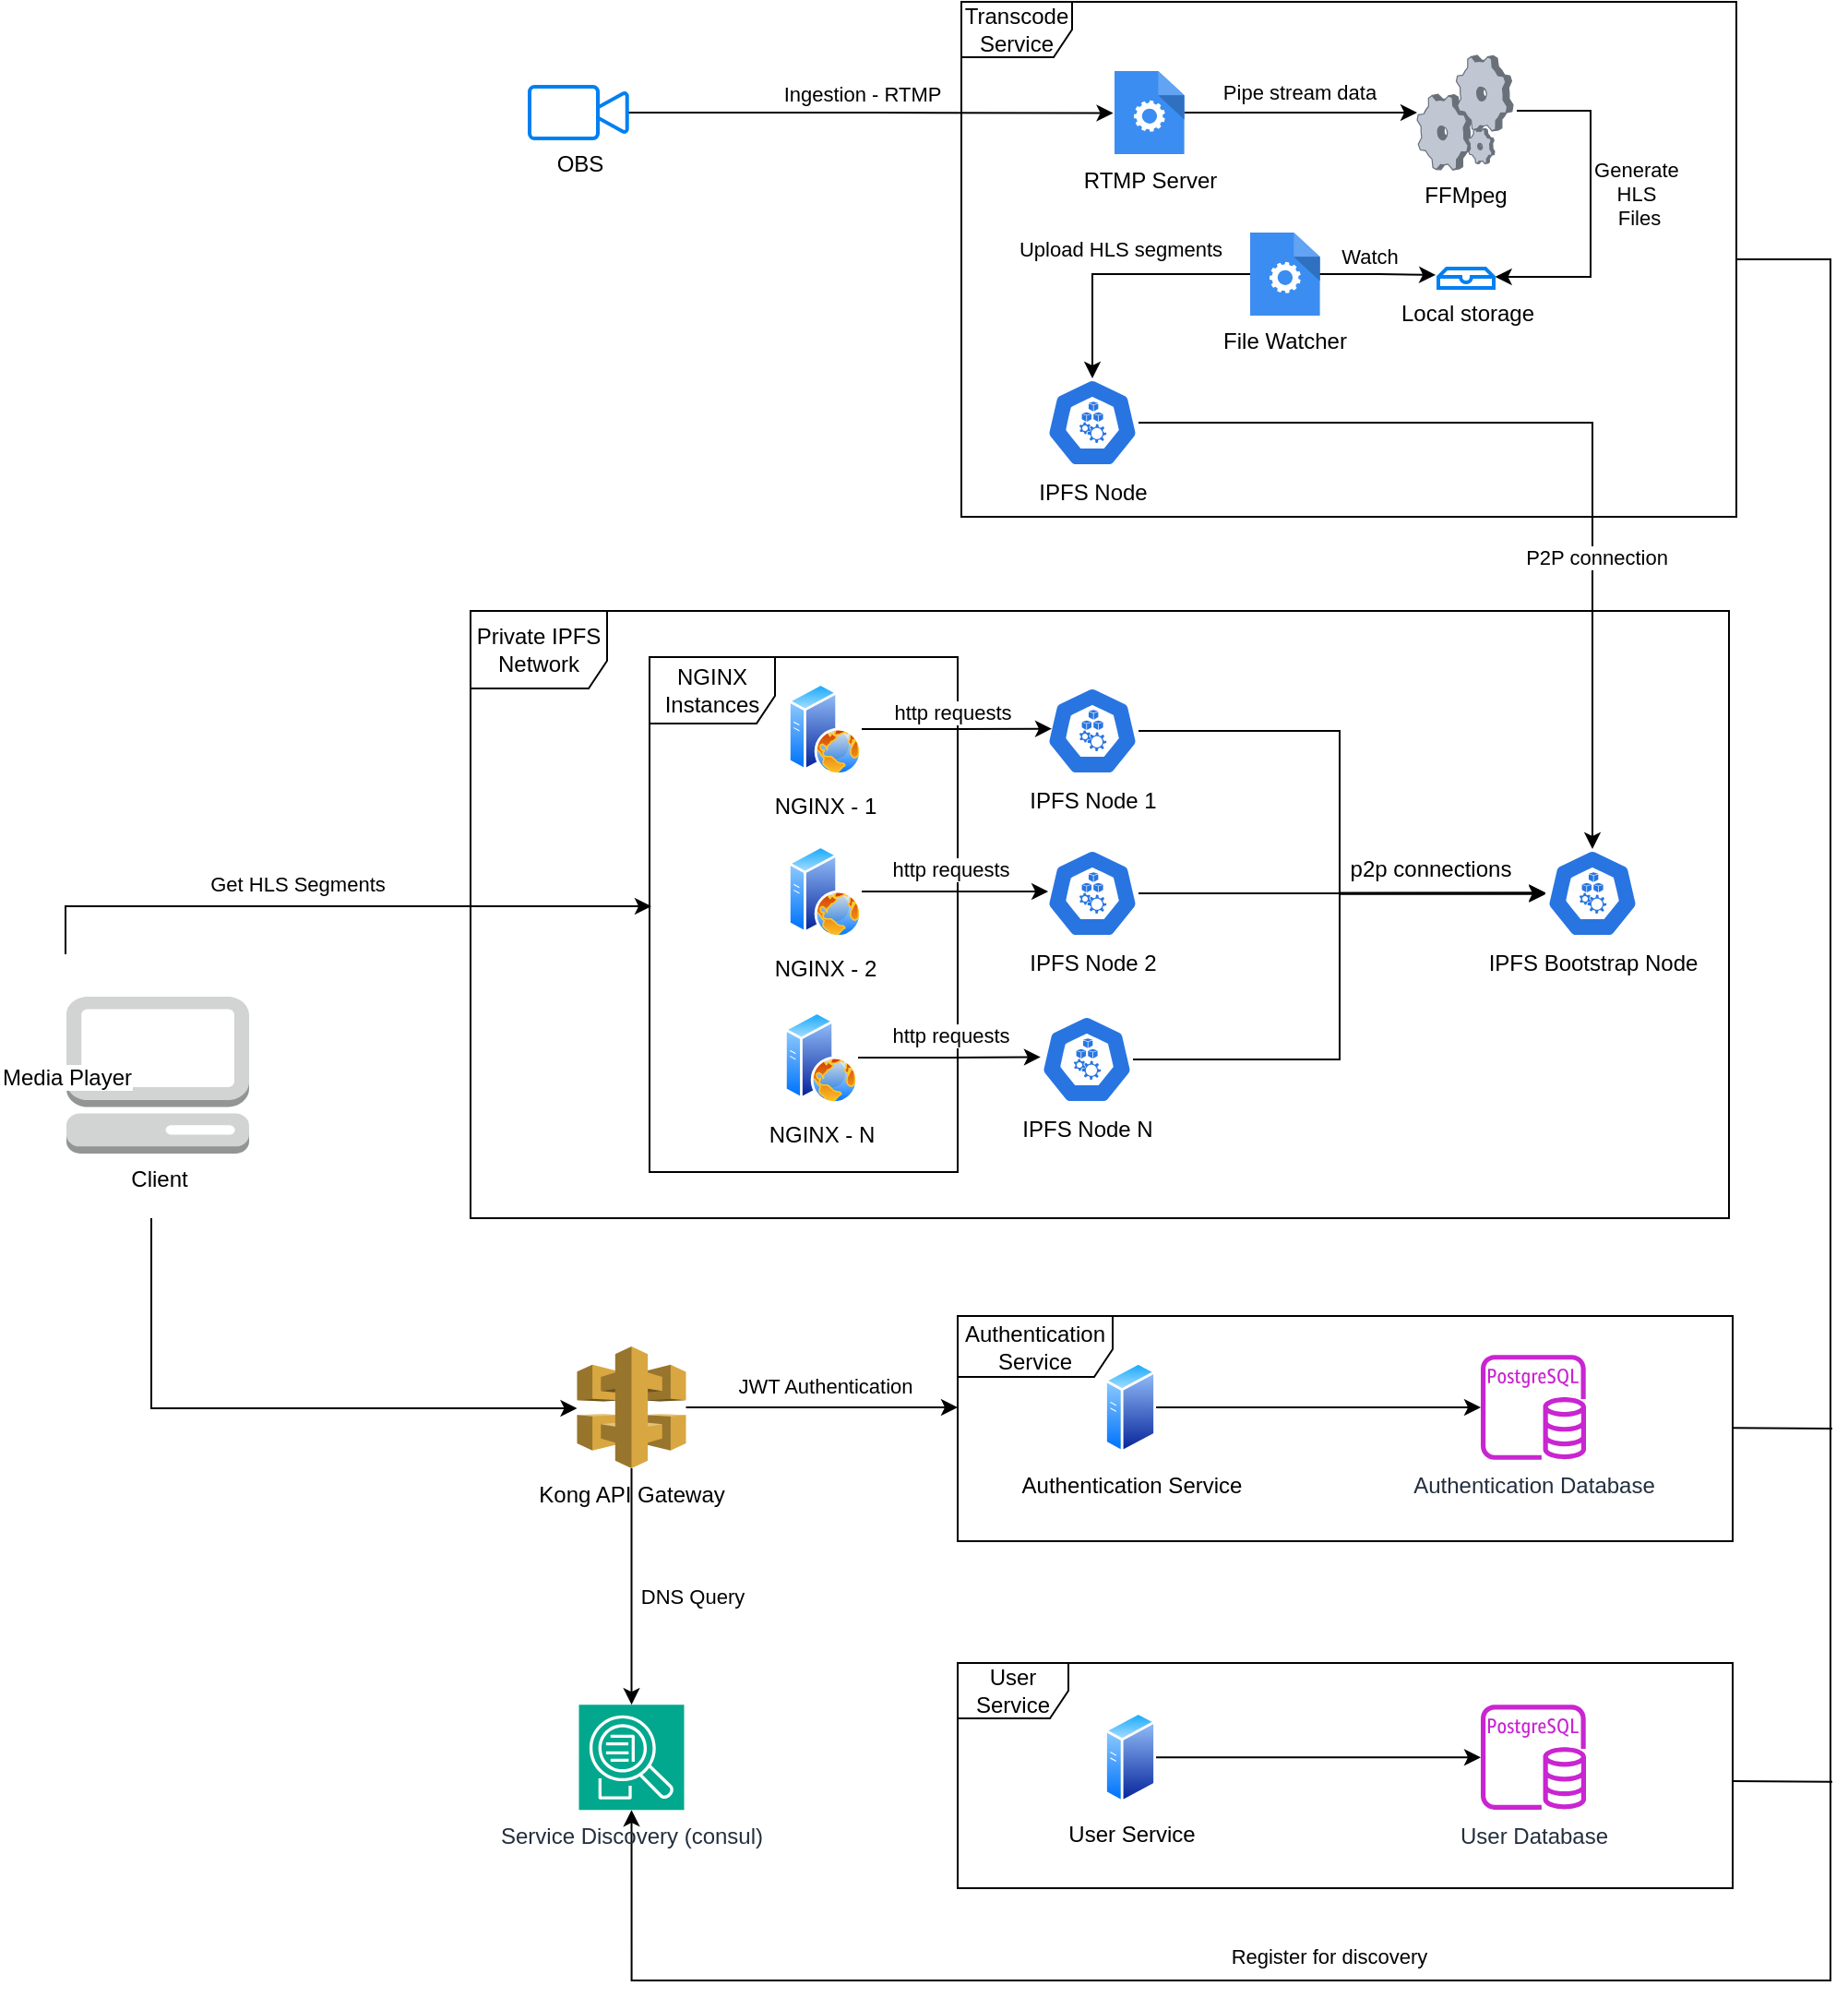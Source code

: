 <mxfile border="50" scale="3" compressed="false" locked="false" version="26.0.3">
  <diagram name="Blank" id="YmL12bMKpDGza6XwsDPr">
    <mxGraphModel dx="2634" dy="318" grid="0" gridSize="10" guides="1" tooltips="1" connect="1" arrows="1" fold="1" page="0" pageScale="1" pageWidth="827" pageHeight="1169" background="none" math="1" shadow="0">
      <root>
        <mxCell id="X5NqExCQtvZxIxQ7pmgY-0" />
        <mxCell id="1" parent="X5NqExCQtvZxIxQ7pmgY-0" />
        <mxCell id="twCRmPSffdXshnpnkWWS-17" style="edgeStyle=orthogonalEdgeStyle;rounded=0;orthogonalLoop=1;jettySize=auto;html=1;entryX=1.027;entryY=0.429;entryDx=0;entryDy=0;entryPerimeter=0;" parent="1" target="twCRmPSffdXshnpnkWWS-27" edge="1">
          <mxGeometry relative="1" as="geometry">
            <mxPoint x="-293" y="793" as="sourcePoint" />
            <mxPoint x="-132" y="931" as="targetPoint" />
            <Array as="points">
              <mxPoint x="-253" y="793" />
              <mxPoint x="-253" y="883" />
            </Array>
          </mxGeometry>
        </mxCell>
        <mxCell id="twCRmPSffdXshnpnkWWS-18" value="Generate&amp;nbsp;&lt;div&gt;HLS&amp;nbsp;&lt;/div&gt;&lt;div&gt;Files&lt;/div&gt;" style="edgeLabel;html=1;align=center;verticalAlign=middle;resizable=0;points=[];" parent="twCRmPSffdXshnpnkWWS-17" vertex="1" connectable="0">
          <mxGeometry x="-0.291" y="1" relative="1" as="geometry">
            <mxPoint x="25" y="20" as="offset" />
          </mxGeometry>
        </mxCell>
        <mxCell id="twCRmPSffdXshnpnkWWS-15" value="FFMpeg" style="verticalLabelPosition=bottom;sketch=0;aspect=fixed;html=1;verticalAlign=top;strokeColor=none;align=center;outlineConnect=0;shape=mxgraph.citrix.process;" parent="1" vertex="1">
          <mxGeometry x="-347" y="763" width="52" height="62" as="geometry" />
        </mxCell>
        <mxCell id="twCRmPSffdXshnpnkWWS-13" style="edgeStyle=orthogonalEdgeStyle;rounded=0;orthogonalLoop=1;jettySize=auto;html=1;entryX=-0.019;entryY=0.506;entryDx=0;entryDy=0;entryPerimeter=0;" parent="1" source="twCRmPSffdXshnpnkWWS-12" target="twCRmPSffdXshnpnkWWS-23" edge="1">
          <mxGeometry relative="1" as="geometry">
            <mxPoint x="-466" y="794" as="targetPoint" />
          </mxGeometry>
        </mxCell>
        <mxCell id="twCRmPSffdXshnpnkWWS-14" value="Ingestion - RTMP" style="edgeLabel;html=1;align=center;verticalAlign=middle;resizable=0;points=[];" parent="twCRmPSffdXshnpnkWWS-13" vertex="1" connectable="0">
          <mxGeometry x="-0.209" y="-3" relative="1" as="geometry">
            <mxPoint x="23" y="-13" as="offset" />
          </mxGeometry>
        </mxCell>
        <mxCell id="twCRmPSffdXshnpnkWWS-12" value="OBS" style="html=1;verticalLabelPosition=bottom;align=center;labelBackgroundColor=#ffffff;verticalAlign=top;strokeWidth=2;strokeColor=#0080F0;shadow=0;dashed=0;shape=mxgraph.ios7.icons.video_conversation;" parent="1" vertex="1">
          <mxGeometry x="-828" y="780" width="53" height="28" as="geometry" />
        </mxCell>
        <mxCell id="twCRmPSffdXshnpnkWWS-19" value="IPFS Node" style="aspect=fixed;sketch=0;html=1;dashed=0;whitespace=wrap;verticalLabelPosition=bottom;verticalAlign=top;fillColor=#2875E2;strokeColor=#ffffff;points=[[0.005,0.63,0],[0.1,0.2,0],[0.9,0.2,0],[0.5,0,0],[0.995,0.63,0],[0.72,0.99,0],[0.5,1,0],[0.28,0.99,0]];shape=mxgraph.kubernetes.icon2;prIcon=node" parent="1" vertex="1">
          <mxGeometry x="-548" y="938" width="50" height="48" as="geometry" />
        </mxCell>
        <mxCell id="twCRmPSffdXshnpnkWWS-84" style="edgeStyle=orthogonalEdgeStyle;rounded=0;orthogonalLoop=1;jettySize=auto;html=1;entryX=0.5;entryY=1;entryDx=0;entryDy=0;entryPerimeter=0;" parent="1" source="twCRmPSffdXshnpnkWWS-21" target="twCRmPSffdXshnpnkWWS-75" edge="1">
          <mxGeometry relative="1" as="geometry">
            <mxPoint x="-122.833" y="1816.0" as="targetPoint" />
            <Array as="points">
              <mxPoint x="-123" y="874" />
              <mxPoint x="-123" y="1806" />
              <mxPoint x="-773" y="1806" />
            </Array>
          </mxGeometry>
        </mxCell>
        <mxCell id="twCRmPSffdXshnpnkWWS-88" value="Register for discovery" style="edgeLabel;html=1;align=center;verticalAlign=middle;resizable=0;points=[];" parent="twCRmPSffdXshnpnkWWS-84" vertex="1" connectable="0">
          <mxGeometry x="0.495" y="1" relative="1" as="geometry">
            <mxPoint x="34" y="-14" as="offset" />
          </mxGeometry>
        </mxCell>
        <mxCell id="twCRmPSffdXshnpnkWWS-21" value="Transcode Service" style="shape=umlFrame;whiteSpace=wrap;html=1;pointerEvents=0;" parent="1" vertex="1">
          <mxGeometry x="-594" y="734" width="420" height="279" as="geometry" />
        </mxCell>
        <mxCell id="twCRmPSffdXshnpnkWWS-24" style="edgeStyle=orthogonalEdgeStyle;rounded=0;orthogonalLoop=1;jettySize=auto;html=1;" parent="1" source="twCRmPSffdXshnpnkWWS-23" target="twCRmPSffdXshnpnkWWS-15" edge="1">
          <mxGeometry relative="1" as="geometry" />
        </mxCell>
        <mxCell id="twCRmPSffdXshnpnkWWS-34" value="Pipe stream data" style="edgeLabel;html=1;align=center;verticalAlign=middle;resizable=0;points=[];" parent="twCRmPSffdXshnpnkWWS-24" vertex="1" connectable="0">
          <mxGeometry x="-0.341" y="3" relative="1" as="geometry">
            <mxPoint x="20" y="-8" as="offset" />
          </mxGeometry>
        </mxCell>
        <mxCell id="twCRmPSffdXshnpnkWWS-23" value="RTMP Server" style="sketch=0;html=1;aspect=fixed;strokeColor=none;shadow=0;fillColor=#3B8DF1;verticalAlign=top;labelPosition=center;verticalLabelPosition=bottom;shape=mxgraph.gcp2.process" parent="1" vertex="1">
          <mxGeometry x="-511" y="771.5" width="37.8" height="45" as="geometry" />
        </mxCell>
        <mxCell id="twCRmPSffdXshnpnkWWS-26" value="File Watcher" style="sketch=0;html=1;aspect=fixed;strokeColor=none;shadow=0;fillColor=#3B8DF1;verticalAlign=top;labelPosition=center;verticalLabelPosition=bottom;shape=mxgraph.gcp2.process" parent="1" vertex="1">
          <mxGeometry x="-437.5" y="859" width="37.8" height="45" as="geometry" />
        </mxCell>
        <mxCell id="twCRmPSffdXshnpnkWWS-27" value="Local storage" style="html=1;verticalLabelPosition=bottom;align=center;labelBackgroundColor=#ffffff;verticalAlign=top;strokeWidth=2;strokeColor=#0080F0;shadow=0;dashed=0;shape=mxgraph.ios7.icons.storage;" parent="1" vertex="1">
          <mxGeometry x="-335.5" y="878.5" width="30" height="10.5" as="geometry" />
        </mxCell>
        <mxCell id="twCRmPSffdXshnpnkWWS-28" style="edgeStyle=orthogonalEdgeStyle;rounded=0;orthogonalLoop=1;jettySize=auto;html=1;entryX=-0.048;entryY=0.333;entryDx=0;entryDy=0;entryPerimeter=0;" parent="1" source="twCRmPSffdXshnpnkWWS-26" target="twCRmPSffdXshnpnkWWS-27" edge="1">
          <mxGeometry relative="1" as="geometry" />
        </mxCell>
        <mxCell id="twCRmPSffdXshnpnkWWS-30" value="Watch" style="edgeLabel;html=1;align=center;verticalAlign=middle;resizable=0;points=[];" parent="twCRmPSffdXshnpnkWWS-28" vertex="1" connectable="0">
          <mxGeometry x="-0.352" y="-1" relative="1" as="geometry">
            <mxPoint x="6" y="-11" as="offset" />
          </mxGeometry>
        </mxCell>
        <mxCell id="twCRmPSffdXshnpnkWWS-32" style="edgeStyle=orthogonalEdgeStyle;rounded=0;orthogonalLoop=1;jettySize=auto;html=1;entryX=0.5;entryY=0;entryDx=0;entryDy=0;entryPerimeter=0;" parent="1" source="twCRmPSffdXshnpnkWWS-26" target="twCRmPSffdXshnpnkWWS-19" edge="1">
          <mxGeometry relative="1" as="geometry" />
        </mxCell>
        <mxCell id="twCRmPSffdXshnpnkWWS-33" value="Upload HLS segments" style="edgeLabel;html=1;align=center;verticalAlign=middle;resizable=0;points=[];" parent="twCRmPSffdXshnpnkWWS-32" vertex="1" connectable="0">
          <mxGeometry x="0.106" relative="1" as="geometry">
            <mxPoint x="8" y="-14" as="offset" />
          </mxGeometry>
        </mxCell>
        <mxCell id="twCRmPSffdXshnpnkWWS-35" value="&lt;span style=&quot;color: rgb(0, 0, 0); font-family: Helvetica; font-size: 12px; font-style: normal; font-variant-ligatures: normal; font-variant-caps: normal; font-weight: 400; letter-spacing: normal; text-align: center; text-indent: 0px; text-transform: none; word-spacing: 0px; -webkit-text-stroke-width: 0px; white-space: nowrap; background-color: rgb(255, 255, 255); text-decoration-thickness: initial; text-decoration-style: initial; text-decoration-color: initial; display: inline !important; float: none;&quot;&gt;IPFS Bootstrap Node&lt;/span&gt;" style="aspect=fixed;sketch=0;html=1;dashed=0;whitespace=wrap;verticalLabelPosition=bottom;verticalAlign=top;fillColor=#2875E2;strokeColor=#ffffff;points=[[0.005,0.63,0],[0.1,0.2,0],[0.9,0.2,0],[0.5,0,0],[0.995,0.63,0],[0.72,0.99,0],[0.5,1,0],[0.28,0.99,0]];shape=mxgraph.kubernetes.icon2;prIcon=node" parent="1" vertex="1">
          <mxGeometry x="-277" y="1193" width="50" height="48" as="geometry" />
        </mxCell>
        <mxCell id="twCRmPSffdXshnpnkWWS-36" value="Private IPFS Network" style="shape=umlFrame;whiteSpace=wrap;html=1;pointerEvents=0;width=74;height=42;" parent="1" vertex="1">
          <mxGeometry x="-860" y="1064" width="682" height="329" as="geometry" />
        </mxCell>
        <mxCell id="twCRmPSffdXshnpnkWWS-50" value="IPFS Node 1" style="aspect=fixed;sketch=0;html=1;dashed=0;whitespace=wrap;verticalLabelPosition=bottom;verticalAlign=top;fillColor=#2875E2;strokeColor=#ffffff;points=[[0.005,0.63,0],[0.1,0.2,0],[0.9,0.2,0],[0.5,0,0],[0.995,0.63,0],[0.72,0.99,0],[0.5,1,0],[0.28,0.99,0]];shape=mxgraph.kubernetes.icon2;prIcon=node" parent="1" vertex="1">
          <mxGeometry x="-548" y="1105" width="50" height="48" as="geometry" />
        </mxCell>
        <mxCell id="twCRmPSffdXshnpnkWWS-51" value="IPFS Node 2" style="aspect=fixed;sketch=0;html=1;dashed=0;whitespace=wrap;verticalLabelPosition=bottom;verticalAlign=top;fillColor=#2875E2;strokeColor=#ffffff;points=[[0.005,0.63,0],[0.1,0.2,0],[0.9,0.2,0],[0.5,0,0],[0.995,0.63,0],[0.72,0.99,0],[0.5,1,0],[0.28,0.99,0]];shape=mxgraph.kubernetes.icon2;prIcon=node" parent="1" vertex="1">
          <mxGeometry x="-548" y="1193" width="50" height="48" as="geometry" />
        </mxCell>
        <mxCell id="twCRmPSffdXshnpnkWWS-52" value="IPFS Node N" style="aspect=fixed;sketch=0;html=1;dashed=0;whitespace=wrap;verticalLabelPosition=bottom;verticalAlign=top;fillColor=#2875E2;strokeColor=#ffffff;points=[[0.005,0.63,0],[0.1,0.2,0],[0.9,0.2,0],[0.5,0,0],[0.995,0.63,0],[0.72,0.99,0],[0.5,1,0],[0.28,0.99,0]];shape=mxgraph.kubernetes.icon2;prIcon=node" parent="1" vertex="1">
          <mxGeometry x="-551" y="1283" width="50" height="48" as="geometry" />
        </mxCell>
        <mxCell id="twCRmPSffdXshnpnkWWS-65" value="Client" style="outlineConnect=0;dashed=0;verticalLabelPosition=bottom;verticalAlign=top;align=center;html=1;shape=mxgraph.aws3.management_console;fillColor=#D2D3D3;gradientColor=none;" parent="1" vertex="1">
          <mxGeometry x="-1079" y="1273" width="99" height="85" as="geometry" />
        </mxCell>
        <mxCell id="twCRmPSffdXshnpnkWWS-66" value="Media Player" style="shape=image;html=1;verticalAlign=top;verticalLabelPosition=bottom;labelBackgroundColor=#ffffff;imageAspect=0;aspect=fixed;image=https://cdn4.iconfinder.com/data/icons/essentials-72/24/005_-_Video-128.png" parent="1" vertex="1">
          <mxGeometry x="-1106" y="1250" width="53" height="53" as="geometry" />
        </mxCell>
        <mxCell id="twCRmPSffdXshnpnkWWS-67" style="edgeStyle=orthogonalEdgeStyle;rounded=0;orthogonalLoop=1;jettySize=auto;html=1;" parent="1" target="twCRmPSffdXshnpnkWWS-74" edge="1">
          <mxGeometry relative="1" as="geometry">
            <mxPoint x="-746" y="1546" as="targetPoint" />
            <Array as="points">
              <mxPoint x="-1033" y="1496" />
            </Array>
            <mxPoint x="-1033" y="1393" as="sourcePoint" />
          </mxGeometry>
        </mxCell>
        <mxCell id="twCRmPSffdXshnpnkWWS-68" value="Authentication Database" style="sketch=0;outlineConnect=0;fontColor=#232F3E;gradientColor=none;fillColor=#C925D1;strokeColor=none;dashed=0;verticalLabelPosition=bottom;verticalAlign=top;align=center;html=1;fontSize=12;fontStyle=0;aspect=fixed;pointerEvents=1;shape=mxgraph.aws4.rds_postgresql_instance;" parent="1" vertex="1">
          <mxGeometry x="-312.5" y="1467" width="57" height="57" as="geometry" />
        </mxCell>
        <mxCell id="twCRmPSffdXshnpnkWWS-90" style="edgeStyle=orthogonalEdgeStyle;rounded=0;orthogonalLoop=1;jettySize=auto;html=1;" parent="1" source="twCRmPSffdXshnpnkWWS-69" target="twCRmPSffdXshnpnkWWS-68" edge="1">
          <mxGeometry relative="1" as="geometry" />
        </mxCell>
        <mxCell id="twCRmPSffdXshnpnkWWS-69" value="Authentication Service" style="image;aspect=fixed;perimeter=ellipsePerimeter;html=1;align=center;shadow=0;dashed=0;spacingTop=3;image=img/lib/active_directory/generic_server.svg;" parent="1" vertex="1">
          <mxGeometry x="-516.5" y="1470.5" width="28.0" height="50" as="geometry" />
        </mxCell>
        <mxCell id="twCRmPSffdXshnpnkWWS-70" value="User Database" style="sketch=0;outlineConnect=0;fontColor=#232F3E;gradientColor=none;fillColor=#C925D1;strokeColor=none;dashed=0;verticalLabelPosition=bottom;verticalAlign=top;align=center;html=1;fontSize=12;fontStyle=0;aspect=fixed;pointerEvents=1;shape=mxgraph.aws4.rds_postgresql_instance;" parent="1" vertex="1">
          <mxGeometry x="-312.5" y="1656.58" width="57" height="57" as="geometry" />
        </mxCell>
        <mxCell id="twCRmPSffdXshnpnkWWS-91" style="edgeStyle=orthogonalEdgeStyle;rounded=0;orthogonalLoop=1;jettySize=auto;html=1;" parent="1" source="twCRmPSffdXshnpnkWWS-71" target="twCRmPSffdXshnpnkWWS-70" edge="1">
          <mxGeometry relative="1" as="geometry" />
        </mxCell>
        <mxCell id="twCRmPSffdXshnpnkWWS-71" value="User Service" style="image;aspect=fixed;perimeter=ellipsePerimeter;html=1;align=center;shadow=0;dashed=0;spacingTop=3;image=img/lib/active_directory/generic_server.svg;" parent="1" vertex="1">
          <mxGeometry x="-516.5" y="1660.08" width="28.0" height="50" as="geometry" />
        </mxCell>
        <mxCell id="twCRmPSffdXshnpnkWWS-74" value="Kong API Gateway" style="outlineConnect=0;dashed=0;verticalLabelPosition=bottom;verticalAlign=top;align=center;html=1;shape=mxgraph.aws3.api_gateway;fillColor=#D9A741;gradientColor=none;" parent="1" vertex="1">
          <mxGeometry x="-802.25" y="1462.5" width="59" height="66" as="geometry" />
        </mxCell>
        <mxCell id="twCRmPSffdXshnpnkWWS-75" value="Service Discovery (consul)" style="sketch=0;points=[[0,0,0],[0.25,0,0],[0.5,0,0],[0.75,0,0],[1,0,0],[0,1,0],[0.25,1,0],[0.5,1,0],[0.75,1,0],[1,1,0],[0,0.25,0],[0,0.5,0],[0,0.75,0],[1,0.25,0],[1,0.5,0],[1,0.75,0]];outlineConnect=0;fontColor=#232F3E;fillColor=#01A88D;strokeColor=#ffffff;dashed=0;verticalLabelPosition=bottom;verticalAlign=top;align=center;html=1;fontSize=12;fontStyle=0;aspect=fixed;shape=mxgraph.aws4.resourceIcon;resIcon=mxgraph.aws4.application_discovery_service;" parent="1" vertex="1">
          <mxGeometry x="-801.25" y="1656.58" width="57" height="57" as="geometry" />
        </mxCell>
        <mxCell id="twCRmPSffdXshnpnkWWS-76" style="edgeStyle=orthogonalEdgeStyle;rounded=0;orthogonalLoop=1;jettySize=auto;html=1;entryX=0.5;entryY=0;entryDx=0;entryDy=0;entryPerimeter=0;" parent="1" source="twCRmPSffdXshnpnkWWS-74" target="twCRmPSffdXshnpnkWWS-75" edge="1">
          <mxGeometry relative="1" as="geometry" />
        </mxCell>
        <mxCell id="twCRmPSffdXshnpnkWWS-77" value="DNS Query" style="edgeLabel;html=1;align=center;verticalAlign=middle;resizable=0;points=[];" parent="twCRmPSffdXshnpnkWWS-76" vertex="1" connectable="0">
          <mxGeometry x="0.186" y="1" relative="1" as="geometry">
            <mxPoint x="31" y="-7" as="offset" />
          </mxGeometry>
        </mxCell>
        <mxCell id="twCRmPSffdXshnpnkWWS-80" value="Authentication Service" style="shape=umlFrame;whiteSpace=wrap;html=1;pointerEvents=0;width=84;height=33;" parent="1" vertex="1">
          <mxGeometry x="-596" y="1446" width="420" height="122" as="geometry" />
        </mxCell>
        <mxCell id="twCRmPSffdXshnpnkWWS-81" style="edgeStyle=orthogonalEdgeStyle;rounded=0;orthogonalLoop=1;jettySize=auto;html=1;entryX=0;entryY=0.406;entryDx=0;entryDy=0;entryPerimeter=0;" parent="1" source="twCRmPSffdXshnpnkWWS-74" target="twCRmPSffdXshnpnkWWS-80" edge="1">
          <mxGeometry relative="1" as="geometry" />
        </mxCell>
        <mxCell id="twCRmPSffdXshnpnkWWS-82" value="JWT Authentication" style="edgeLabel;html=1;align=center;verticalAlign=middle;resizable=0;points=[];" parent="twCRmPSffdXshnpnkWWS-81" vertex="1" connectable="0">
          <mxGeometry x="0.196" y="-2" relative="1" as="geometry">
            <mxPoint x="-13" y="-14" as="offset" />
          </mxGeometry>
        </mxCell>
        <mxCell id="twCRmPSffdXshnpnkWWS-83" value="User Service" style="shape=umlFrame;whiteSpace=wrap;html=1;pointerEvents=0;" parent="1" vertex="1">
          <mxGeometry x="-596" y="1634" width="420" height="122" as="geometry" />
        </mxCell>
        <mxCell id="twCRmPSffdXshnpnkWWS-86" value="" style="endArrow=none;html=1;rounded=0;" parent="1" edge="1">
          <mxGeometry width="50" height="50" relative="1" as="geometry">
            <mxPoint x="-122" y="1507" as="sourcePoint" />
            <mxPoint x="-176" y="1506.58" as="targetPoint" />
          </mxGeometry>
        </mxCell>
        <mxCell id="twCRmPSffdXshnpnkWWS-87" value="" style="endArrow=none;html=1;rounded=0;" parent="1" edge="1">
          <mxGeometry width="50" height="50" relative="1" as="geometry">
            <mxPoint x="-122" y="1698.42" as="sourcePoint" />
            <mxPoint x="-176" y="1698" as="targetPoint" />
          </mxGeometry>
        </mxCell>
        <mxCell id="twCRmPSffdXshnpnkWWS-89" value="NGINX - 1" style="image;aspect=fixed;perimeter=ellipsePerimeter;html=1;align=center;shadow=0;dashed=0;spacingTop=3;image=img/lib/active_directory/web_server.svg;" parent="1" vertex="1">
          <mxGeometry x="-688" y="1103" width="40" height="50" as="geometry" />
        </mxCell>
        <mxCell id="twCRmPSffdXshnpnkWWS-93" value="NGINX - 2" style="image;aspect=fixed;perimeter=ellipsePerimeter;html=1;align=center;shadow=0;dashed=0;spacingTop=3;image=img/lib/active_directory/web_server.svg;" parent="1" vertex="1">
          <mxGeometry x="-688" y="1191" width="40" height="50" as="geometry" />
        </mxCell>
        <mxCell id="twCRmPSffdXshnpnkWWS-94" value="NGINX - N" style="image;aspect=fixed;perimeter=ellipsePerimeter;html=1;align=center;shadow=0;dashed=0;spacingTop=3;image=img/lib/active_directory/web_server.svg;" parent="1" vertex="1">
          <mxGeometry x="-690" y="1281" width="40" height="50" as="geometry" />
        </mxCell>
        <mxCell id="twCRmPSffdXshnpnkWWS-95" value="NGINX Instances" style="shape=umlFrame;whiteSpace=wrap;html=1;pointerEvents=0;width=68;height=36;" parent="1" vertex="1">
          <mxGeometry x="-763" y="1089" width="167" height="279" as="geometry" />
        </mxCell>
        <mxCell id="cwZwF8RBg2SM_kWd7lBv-5" style="edgeStyle=orthogonalEdgeStyle;rounded=0;orthogonalLoop=1;jettySize=auto;html=1;entryX=-0.006;entryY=0.494;entryDx=0;entryDy=0;entryPerimeter=0;" edge="1" parent="1" source="twCRmPSffdXshnpnkWWS-51" target="twCRmPSffdXshnpnkWWS-35">
          <mxGeometry relative="1" as="geometry" />
        </mxCell>
        <mxCell id="cwZwF8RBg2SM_kWd7lBv-7" style="edgeStyle=orthogonalEdgeStyle;rounded=0;orthogonalLoop=1;jettySize=auto;html=1;entryX=-0.006;entryY=0.509;entryDx=0;entryDy=0;entryPerimeter=0;" edge="1" parent="1" source="twCRmPSffdXshnpnkWWS-52" target="twCRmPSffdXshnpnkWWS-35">
          <mxGeometry relative="1" as="geometry" />
        </mxCell>
        <mxCell id="cwZwF8RBg2SM_kWd7lBv-8" style="edgeStyle=orthogonalEdgeStyle;rounded=0;orthogonalLoop=1;jettySize=auto;html=1;entryX=-0.006;entryY=0.494;entryDx=0;entryDy=0;entryPerimeter=0;" edge="1" parent="1" source="twCRmPSffdXshnpnkWWS-50" target="twCRmPSffdXshnpnkWWS-35">
          <mxGeometry relative="1" as="geometry">
            <Array as="points">
              <mxPoint x="-389" y="1129" />
              <mxPoint x="-389" y="1217" />
            </Array>
          </mxGeometry>
        </mxCell>
        <mxCell id="cwZwF8RBg2SM_kWd7lBv-9" value="p2p connections" style="text;html=1;align=center;verticalAlign=middle;resizable=0;points=[];autosize=1;strokeColor=none;fillColor=none;" vertex="1" parent="1">
          <mxGeometry x="-393" y="1191" width="105" height="26" as="geometry" />
        </mxCell>
        <mxCell id="cwZwF8RBg2SM_kWd7lBv-10" style="edgeStyle=orthogonalEdgeStyle;rounded=0;orthogonalLoop=1;jettySize=auto;html=1;entryX=0.5;entryY=0;entryDx=0;entryDy=0;entryPerimeter=0;" edge="1" parent="1" source="twCRmPSffdXshnpnkWWS-19" target="twCRmPSffdXshnpnkWWS-35">
          <mxGeometry relative="1" as="geometry" />
        </mxCell>
        <mxCell id="cwZwF8RBg2SM_kWd7lBv-11" value="P2P connection" style="edgeLabel;html=1;align=center;verticalAlign=middle;resizable=0;points=[];" vertex="1" connectable="0" parent="cwZwF8RBg2SM_kWd7lBv-10">
          <mxGeometry x="0.336" y="2" relative="1" as="geometry">
            <mxPoint as="offset" />
          </mxGeometry>
        </mxCell>
        <mxCell id="cwZwF8RBg2SM_kWd7lBv-12" style="edgeStyle=orthogonalEdgeStyle;rounded=0;orthogonalLoop=1;jettySize=auto;html=1;entryX=0.06;entryY=0.476;entryDx=0;entryDy=0;entryPerimeter=0;" edge="1" parent="1" source="twCRmPSffdXshnpnkWWS-89" target="twCRmPSffdXshnpnkWWS-50">
          <mxGeometry relative="1" as="geometry" />
        </mxCell>
        <mxCell id="cwZwF8RBg2SM_kWd7lBv-21" value="http requests" style="edgeLabel;html=1;align=center;verticalAlign=middle;resizable=0;points=[];" vertex="1" connectable="0" parent="cwZwF8RBg2SM_kWd7lBv-12">
          <mxGeometry x="0.234" y="-1" relative="1" as="geometry">
            <mxPoint x="-15" y="-10" as="offset" />
          </mxGeometry>
        </mxCell>
        <mxCell id="cwZwF8RBg2SM_kWd7lBv-14" style="edgeStyle=orthogonalEdgeStyle;rounded=0;orthogonalLoop=1;jettySize=auto;html=1;entryX=0.021;entryY=0.48;entryDx=0;entryDy=0;entryPerimeter=0;" edge="1" parent="1" source="twCRmPSffdXshnpnkWWS-93" target="twCRmPSffdXshnpnkWWS-51">
          <mxGeometry relative="1" as="geometry" />
        </mxCell>
        <mxCell id="cwZwF8RBg2SM_kWd7lBv-15" style="edgeStyle=orthogonalEdgeStyle;rounded=0;orthogonalLoop=1;jettySize=auto;html=1;entryX=-0.001;entryY=0.473;entryDx=0;entryDy=0;entryPerimeter=0;" edge="1" parent="1" source="twCRmPSffdXshnpnkWWS-94" target="twCRmPSffdXshnpnkWWS-52">
          <mxGeometry relative="1" as="geometry" />
        </mxCell>
        <mxCell id="cwZwF8RBg2SM_kWd7lBv-18" style="edgeStyle=orthogonalEdgeStyle;rounded=0;orthogonalLoop=1;jettySize=auto;html=1;entryX=0.006;entryY=0.484;entryDx=0;entryDy=0;entryPerimeter=0;" edge="1" parent="1" source="twCRmPSffdXshnpnkWWS-66" target="twCRmPSffdXshnpnkWWS-95">
          <mxGeometry relative="1" as="geometry">
            <Array as="points">
              <mxPoint x="-1079" y="1224" />
            </Array>
          </mxGeometry>
        </mxCell>
        <mxCell id="cwZwF8RBg2SM_kWd7lBv-19" value="Get HLS Segments" style="edgeLabel;html=1;align=center;verticalAlign=middle;resizable=0;points=[];" vertex="1" connectable="0" parent="cwZwF8RBg2SM_kWd7lBv-18">
          <mxGeometry x="-0.223" y="-1" relative="1" as="geometry">
            <mxPoint x="18" y="-13" as="offset" />
          </mxGeometry>
        </mxCell>
        <mxCell id="cwZwF8RBg2SM_kWd7lBv-22" value="http requests" style="edgeLabel;html=1;align=center;verticalAlign=middle;resizable=0;points=[];" vertex="1" connectable="0" parent="1">
          <mxGeometry x="-600.001" y="1204.004" as="geometry" />
        </mxCell>
        <mxCell id="cwZwF8RBg2SM_kWd7lBv-23" value="http requests" style="edgeLabel;html=1;align=center;verticalAlign=middle;resizable=0;points=[];" vertex="1" connectable="0" parent="1">
          <mxGeometry x="-600.001" y="1294.004" as="geometry" />
        </mxCell>
      </root>
    </mxGraphModel>
  </diagram>
</mxfile>
